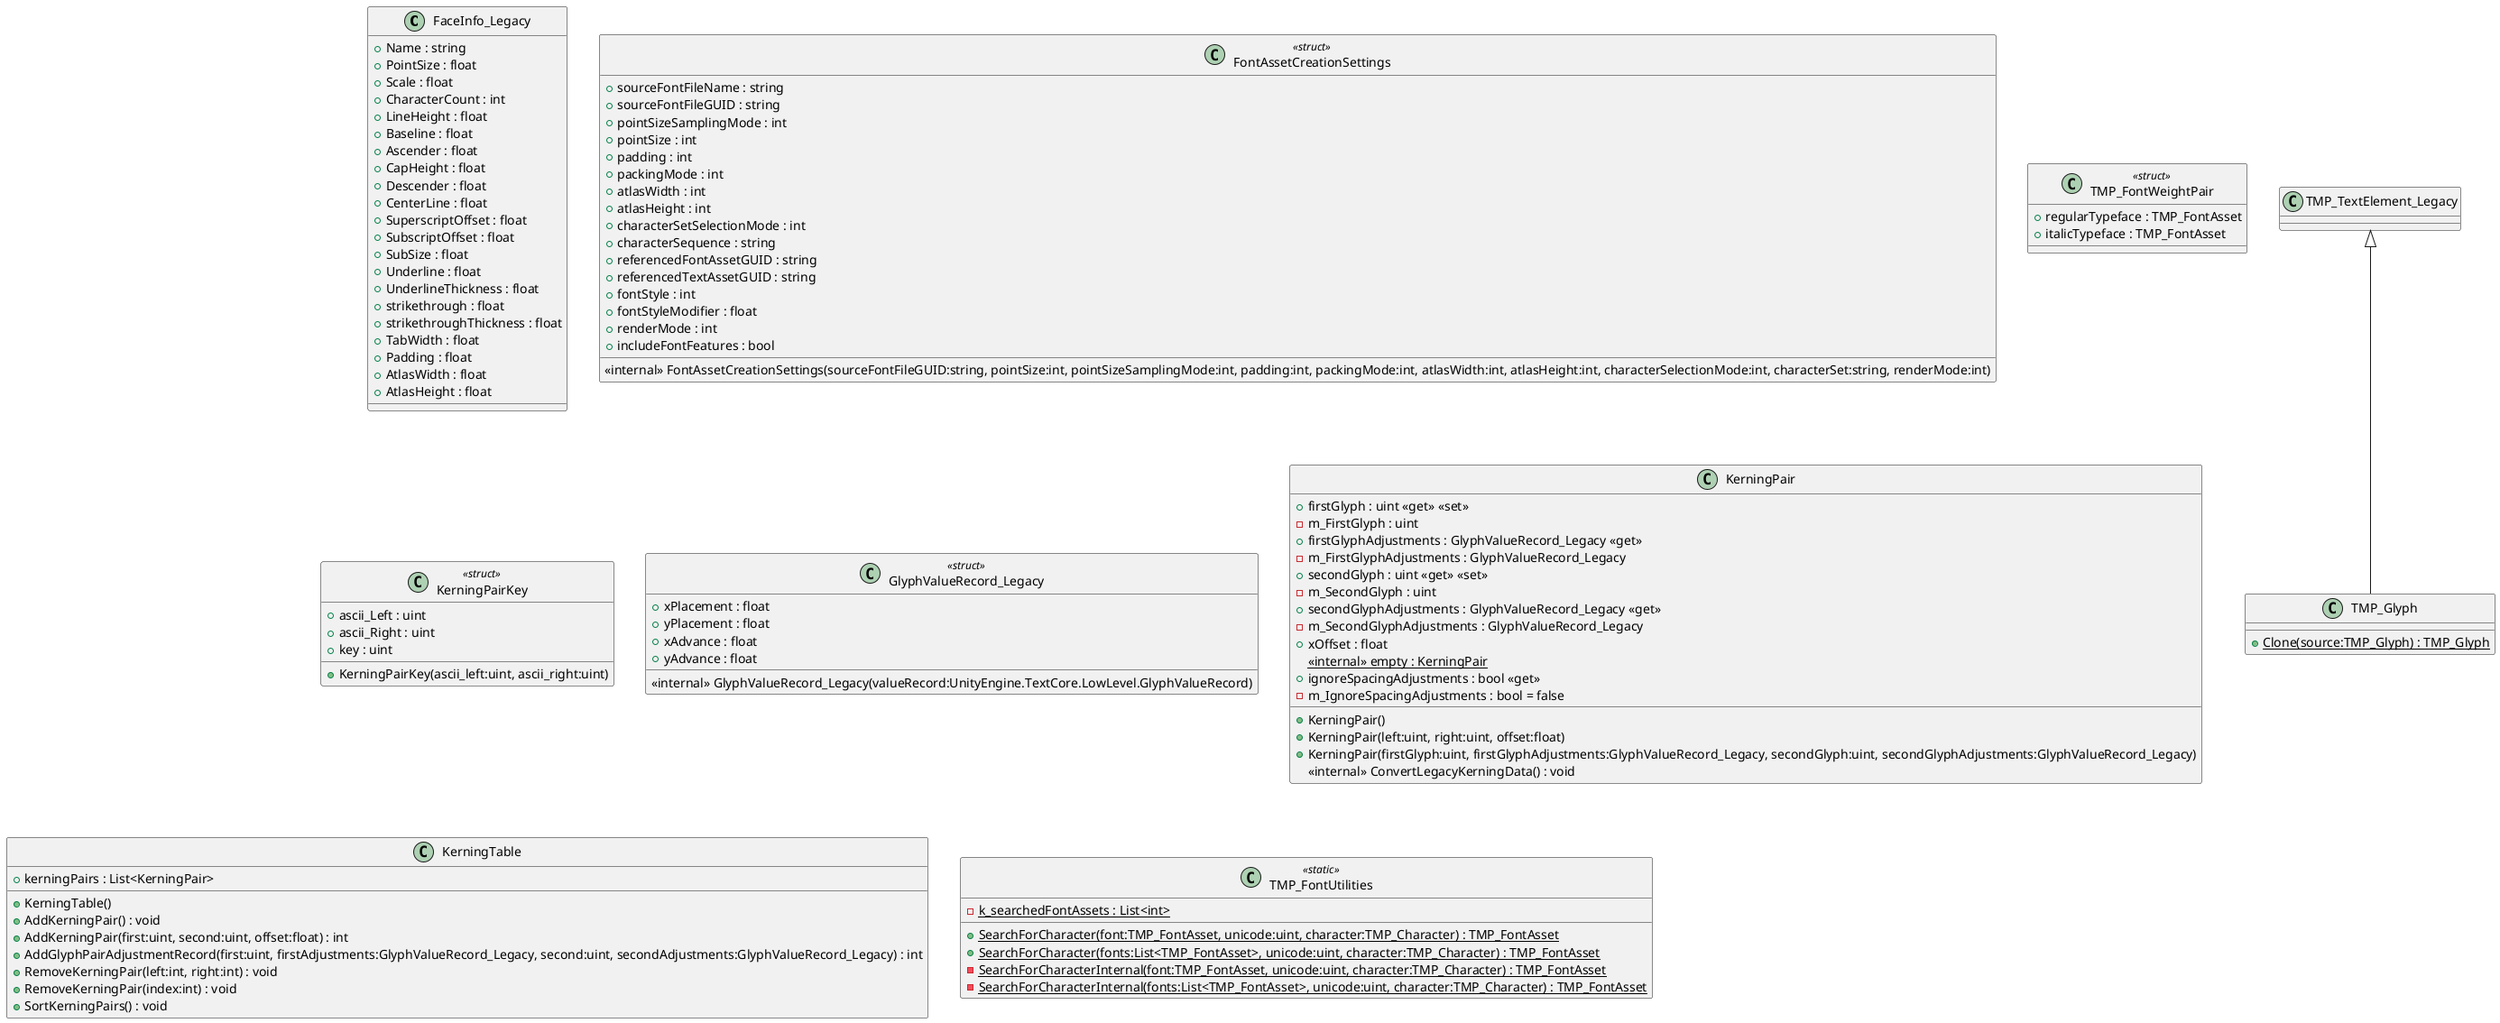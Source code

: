 @startuml
class FaceInfo_Legacy {
    + Name : string
    + PointSize : float
    + Scale : float
    + CharacterCount : int
    + LineHeight : float
    + Baseline : float
    + Ascender : float
    + CapHeight : float
    + Descender : float
    + CenterLine : float
    + SuperscriptOffset : float
    + SubscriptOffset : float
    + SubSize : float
    + Underline : float
    + UnderlineThickness : float
    + strikethrough : float
    + strikethroughThickness : float
    + TabWidth : float
    + Padding : float
    + AtlasWidth : float
    + AtlasHeight : float
}
class TMP_Glyph {
    + {static} Clone(source:TMP_Glyph) : TMP_Glyph
}
class FontAssetCreationSettings <<struct>> {
    + sourceFontFileName : string
    + sourceFontFileGUID : string
    + pointSizeSamplingMode : int
    + pointSize : int
    + padding : int
    + packingMode : int
    + atlasWidth : int
    + atlasHeight : int
    + characterSetSelectionMode : int
    + characterSequence : string
    + referencedFontAssetGUID : string
    + referencedTextAssetGUID : string
    + fontStyle : int
    + fontStyleModifier : float
    + renderMode : int
    + includeFontFeatures : bool
    <<internal>> FontAssetCreationSettings(sourceFontFileGUID:string, pointSize:int, pointSizeSamplingMode:int, padding:int, packingMode:int, atlasWidth:int, atlasHeight:int, characterSelectionMode:int, characterSet:string, renderMode:int)
}
class TMP_FontWeightPair <<struct>> {
    + regularTypeface : TMP_FontAsset
    + italicTypeface : TMP_FontAsset
}
class KerningPairKey <<struct>> {
    + ascii_Left : uint
    + ascii_Right : uint
    + key : uint
    + KerningPairKey(ascii_left:uint, ascii_right:uint)
}
class GlyphValueRecord_Legacy <<struct>> {
    + xPlacement : float
    + yPlacement : float
    + xAdvance : float
    + yAdvance : float
    <<internal>> GlyphValueRecord_Legacy(valueRecord:UnityEngine.TextCore.LowLevel.GlyphValueRecord)
}
class KerningPair {
    + firstGlyph : uint <<get>> <<set>>
    - m_FirstGlyph : uint
    + firstGlyphAdjustments : GlyphValueRecord_Legacy <<get>>
    - m_FirstGlyphAdjustments : GlyphValueRecord_Legacy
    + secondGlyph : uint <<get>> <<set>>
    - m_SecondGlyph : uint
    + secondGlyphAdjustments : GlyphValueRecord_Legacy <<get>>
    - m_SecondGlyphAdjustments : GlyphValueRecord_Legacy
    + xOffset : float
    <<internal>> {static} empty : KerningPair
    + ignoreSpacingAdjustments : bool <<get>>
    - m_IgnoreSpacingAdjustments : bool = false
    + KerningPair()
    + KerningPair(left:uint, right:uint, offset:float)
    + KerningPair(firstGlyph:uint, firstGlyphAdjustments:GlyphValueRecord_Legacy, secondGlyph:uint, secondGlyphAdjustments:GlyphValueRecord_Legacy)
    <<internal>> ConvertLegacyKerningData() : void
}
class KerningTable {
    + kerningPairs : List<KerningPair>
    + KerningTable()
    + AddKerningPair() : void
    + AddKerningPair(first:uint, second:uint, offset:float) : int
    + AddGlyphPairAdjustmentRecord(first:uint, firstAdjustments:GlyphValueRecord_Legacy, second:uint, secondAdjustments:GlyphValueRecord_Legacy) : int
    + RemoveKerningPair(left:int, right:int) : void
    + RemoveKerningPair(index:int) : void
    + SortKerningPairs() : void
}
class TMP_FontUtilities <<static>> {
    - {static} k_searchedFontAssets : List<int>
    + {static} SearchForCharacter(font:TMP_FontAsset, unicode:uint, character:TMP_Character) : TMP_FontAsset
    + {static} SearchForCharacter(fonts:List<TMP_FontAsset>, unicode:uint, character:TMP_Character) : TMP_FontAsset
    - {static} SearchForCharacterInternal(font:TMP_FontAsset, unicode:uint, character:TMP_Character) : TMP_FontAsset
    - {static} SearchForCharacterInternal(fonts:List<TMP_FontAsset>, unicode:uint, character:TMP_Character) : TMP_FontAsset
}
TMP_TextElement_Legacy <|-- TMP_Glyph
@enduml
